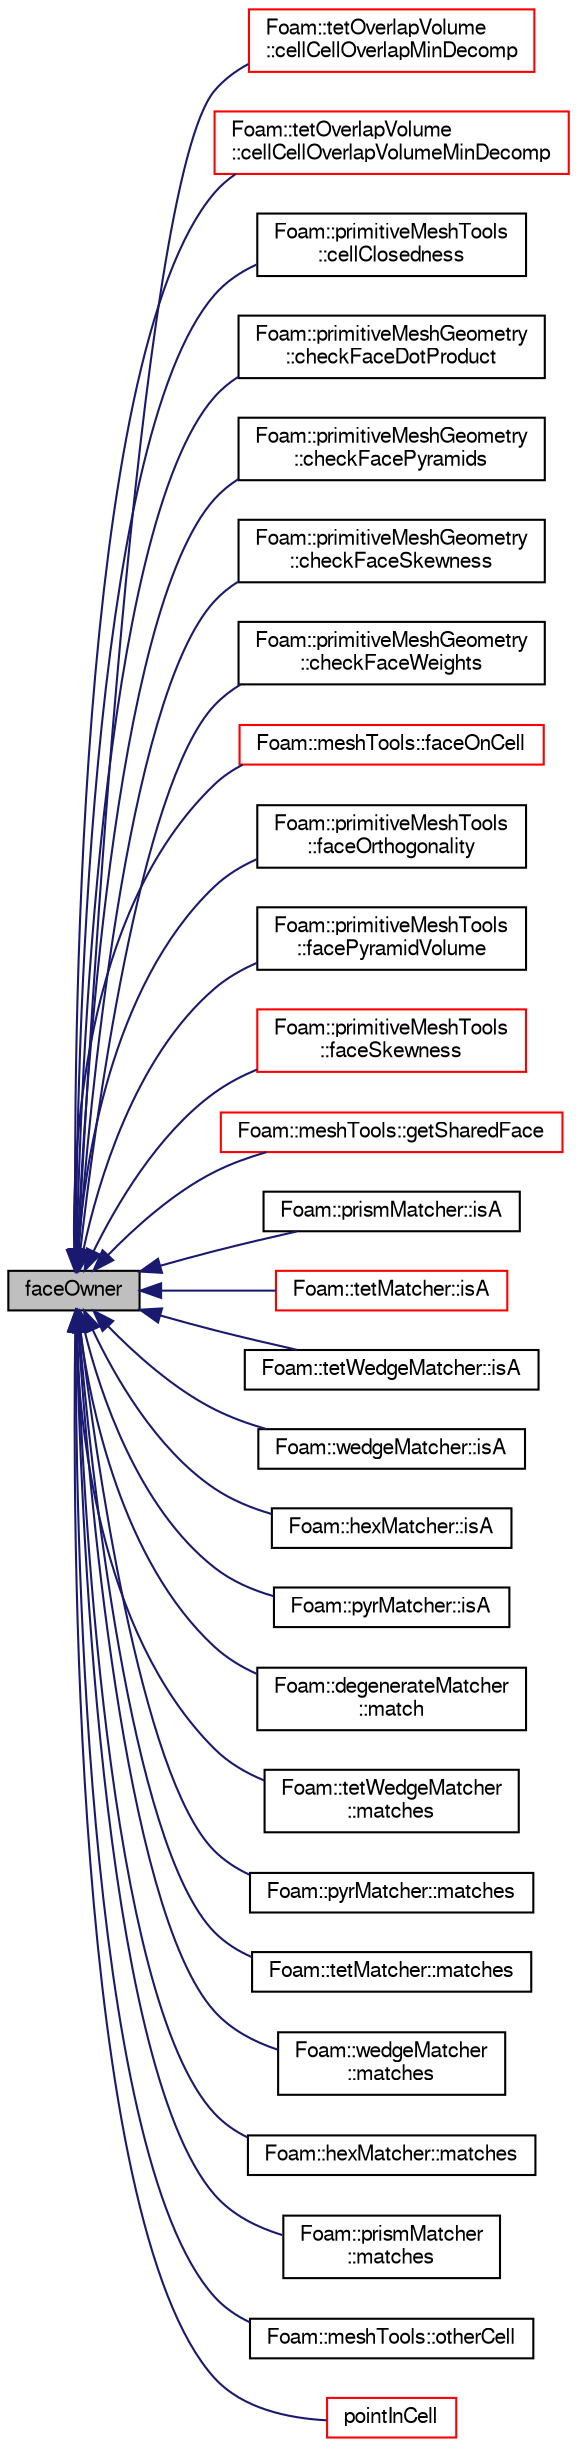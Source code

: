 digraph "faceOwner"
{
  bgcolor="transparent";
  edge [fontname="FreeSans",fontsize="10",labelfontname="FreeSans",labelfontsize="10"];
  node [fontname="FreeSans",fontsize="10",shape=record];
  rankdir="LR";
  Node1 [label="faceOwner",height=0.2,width=0.4,color="black", fillcolor="grey75", style="filled" fontcolor="black"];
  Node1 -> Node2 [dir="back",color="midnightblue",fontsize="10",style="solid",fontname="FreeSans"];
  Node2 [label="Foam::tetOverlapVolume\l::cellCellOverlapMinDecomp",height=0.2,width=0.4,color="red",URL="$a02500.html#ad7d2fcd3e6fe707b574ad52fecb2b319",tooltip="Return true if olverlap volume is greater than threshold. "];
  Node1 -> Node3 [dir="back",color="midnightblue",fontsize="10",style="solid",fontname="FreeSans"];
  Node3 [label="Foam::tetOverlapVolume\l::cellCellOverlapVolumeMinDecomp",height=0.2,width=0.4,color="red",URL="$a02500.html#ac07b93de89840367af8c4144a41b064d",tooltip="Calculates the overlap volume. "];
  Node1 -> Node4 [dir="back",color="midnightblue",fontsize="10",style="solid",fontname="FreeSans"];
  Node4 [label="Foam::primitiveMeshTools\l::cellClosedness",height=0.2,width=0.4,color="black",URL="$a01913.html#a14b7d320d846c69e1e404e9937f5d63c",tooltip="Generate cell openness and cell ascpect ratio field. "];
  Node1 -> Node5 [dir="back",color="midnightblue",fontsize="10",style="solid",fontname="FreeSans"];
  Node5 [label="Foam::primitiveMeshGeometry\l::checkFaceDotProduct",height=0.2,width=0.4,color="black",URL="$a01912.html#abe689b0ea95babc2086677dec53f57f2"];
  Node1 -> Node6 [dir="back",color="midnightblue",fontsize="10",style="solid",fontname="FreeSans"];
  Node6 [label="Foam::primitiveMeshGeometry\l::checkFacePyramids",height=0.2,width=0.4,color="black",URL="$a01912.html#ad90dd781f10ef81bbfefbe0b9b8fe46e"];
  Node1 -> Node7 [dir="back",color="midnightblue",fontsize="10",style="solid",fontname="FreeSans"];
  Node7 [label="Foam::primitiveMeshGeometry\l::checkFaceSkewness",height=0.2,width=0.4,color="black",URL="$a01912.html#a2c5229035a955dd2719a447f55181f79"];
  Node1 -> Node8 [dir="back",color="midnightblue",fontsize="10",style="solid",fontname="FreeSans"];
  Node8 [label="Foam::primitiveMeshGeometry\l::checkFaceWeights",height=0.2,width=0.4,color="black",URL="$a01912.html#a43235a75da65bd601617364388f0d055"];
  Node1 -> Node9 [dir="back",color="midnightblue",fontsize="10",style="solid",fontname="FreeSans"];
  Node9 [label="Foam::meshTools::faceOnCell",height=0.2,width=0.4,color="red",URL="$a10290.html#ae8119e36b45b1e47f91cdcb57222986d",tooltip="Is face used by cell. "];
  Node1 -> Node10 [dir="back",color="midnightblue",fontsize="10",style="solid",fontname="FreeSans"];
  Node10 [label="Foam::primitiveMeshTools\l::faceOrthogonality",height=0.2,width=0.4,color="black",URL="$a01913.html#a80c00296cf9a021984931b4e59b86f35",tooltip="Generate non-orthogonality field (internal faces only) "];
  Node1 -> Node11 [dir="back",color="midnightblue",fontsize="10",style="solid",fontname="FreeSans"];
  Node11 [label="Foam::primitiveMeshTools\l::facePyramidVolume",height=0.2,width=0.4,color="black",URL="$a01913.html#aab4eea20bacd77eef1060af3f16adc26",tooltip="Generate face pyramid volume fields. "];
  Node1 -> Node12 [dir="back",color="midnightblue",fontsize="10",style="solid",fontname="FreeSans"];
  Node12 [label="Foam::primitiveMeshTools\l::faceSkewness",height=0.2,width=0.4,color="red",URL="$a01913.html#a3c5a5ea5f6eecbaf692582855583eff9",tooltip="Generate skewness field. "];
  Node1 -> Node13 [dir="back",color="midnightblue",fontsize="10",style="solid",fontname="FreeSans"];
  Node13 [label="Foam::meshTools::getSharedFace",height=0.2,width=0.4,color="red",URL="$a10290.html#a8550e28a800fded0b2d9dcdce6a6c4f6",tooltip="Return face shared by two cells. Throws error if none found. "];
  Node1 -> Node14 [dir="back",color="midnightblue",fontsize="10",style="solid",fontname="FreeSans"];
  Node14 [label="Foam::prismMatcher::isA",height=0.2,width=0.4,color="black",URL="$a01917.html#acd2adf1fc5f522ebdfcfdad416351c14",tooltip="Exact match. Uses faceSizeMatch. "];
  Node1 -> Node15 [dir="back",color="midnightblue",fontsize="10",style="solid",fontname="FreeSans"];
  Node15 [label="Foam::tetMatcher::isA",height=0.2,width=0.4,color="red",URL="$a02499.html#acd2adf1fc5f522ebdfcfdad416351c14",tooltip="Exact match. Uses faceSizeMatch. "];
  Node1 -> Node16 [dir="back",color="midnightblue",fontsize="10",style="solid",fontname="FreeSans"];
  Node16 [label="Foam::tetWedgeMatcher::isA",height=0.2,width=0.4,color="black",URL="$a02503.html#acd2adf1fc5f522ebdfcfdad416351c14",tooltip="Exact match. Uses faceSizeMatch. "];
  Node1 -> Node17 [dir="back",color="midnightblue",fontsize="10",style="solid",fontname="FreeSans"];
  Node17 [label="Foam::wedgeMatcher::isA",height=0.2,width=0.4,color="black",URL="$a02784.html#acd2adf1fc5f522ebdfcfdad416351c14",tooltip="Exact match. Uses faceSizeMatch. "];
  Node1 -> Node18 [dir="back",color="midnightblue",fontsize="10",style="solid",fontname="FreeSans"];
  Node18 [label="Foam::hexMatcher::isA",height=0.2,width=0.4,color="black",URL="$a00979.html#acd2adf1fc5f522ebdfcfdad416351c14",tooltip="Exact match. Uses faceSizeMatch. "];
  Node1 -> Node19 [dir="back",color="midnightblue",fontsize="10",style="solid",fontname="FreeSans"];
  Node19 [label="Foam::pyrMatcher::isA",height=0.2,width=0.4,color="black",URL="$a01982.html#acd2adf1fc5f522ebdfcfdad416351c14",tooltip="Exact match. Uses faceSizeMatch. "];
  Node1 -> Node20 [dir="back",color="midnightblue",fontsize="10",style="solid",fontname="FreeSans"];
  Node20 [label="Foam::degenerateMatcher\l::match",height=0.2,width=0.4,color="black",URL="$a00484.html#a5adc43a57aebf7c5155f18d991cdecf1",tooltip="Recognize shape given mesh and cellI. "];
  Node1 -> Node21 [dir="back",color="midnightblue",fontsize="10",style="solid",fontname="FreeSans"];
  Node21 [label="Foam::tetWedgeMatcher\l::matches",height=0.2,width=0.4,color="black",URL="$a02503.html#aaf80614ee28c6bfadb117557442c1bed",tooltip="Like isA but also constructs a cellShape (if shape matches) "];
  Node1 -> Node22 [dir="back",color="midnightblue",fontsize="10",style="solid",fontname="FreeSans"];
  Node22 [label="Foam::pyrMatcher::matches",height=0.2,width=0.4,color="black",URL="$a01982.html#aaf80614ee28c6bfadb117557442c1bed",tooltip="Like isA but also constructs a cellShape (if shape matches) "];
  Node1 -> Node23 [dir="back",color="midnightblue",fontsize="10",style="solid",fontname="FreeSans"];
  Node23 [label="Foam::tetMatcher::matches",height=0.2,width=0.4,color="black",URL="$a02499.html#aaf80614ee28c6bfadb117557442c1bed",tooltip="Like isA but also constructs a cellShape (if shape matches) "];
  Node1 -> Node24 [dir="back",color="midnightblue",fontsize="10",style="solid",fontname="FreeSans"];
  Node24 [label="Foam::wedgeMatcher\l::matches",height=0.2,width=0.4,color="black",URL="$a02784.html#aaf80614ee28c6bfadb117557442c1bed",tooltip="Like isA but also constructs a cellShape (if shape matches) "];
  Node1 -> Node25 [dir="back",color="midnightblue",fontsize="10",style="solid",fontname="FreeSans"];
  Node25 [label="Foam::hexMatcher::matches",height=0.2,width=0.4,color="black",URL="$a00979.html#aaf80614ee28c6bfadb117557442c1bed",tooltip="Like isA but also constructs a cellShape (if shape matches) "];
  Node1 -> Node26 [dir="back",color="midnightblue",fontsize="10",style="solid",fontname="FreeSans"];
  Node26 [label="Foam::prismMatcher\l::matches",height=0.2,width=0.4,color="black",URL="$a01917.html#aaf80614ee28c6bfadb117557442c1bed",tooltip="Like isA but also constructs a cellShape (if shape matches) "];
  Node1 -> Node27 [dir="back",color="midnightblue",fontsize="10",style="solid",fontname="FreeSans"];
  Node27 [label="Foam::meshTools::otherCell",height=0.2,width=0.4,color="black",URL="$a10290.html#a27becdad7805cd82a048fa554a29ccbf",tooltip="Return cell on other side of face. Throws error. "];
  Node1 -> Node28 [dir="back",color="midnightblue",fontsize="10",style="solid",fontname="FreeSans"];
  Node28 [label="pointInCell",height=0.2,width=0.4,color="red",URL="$a01911.html#ad869dc4da77b7d215411ce4adecca9e5",tooltip="Return true if the point is in the cell. "];
}
